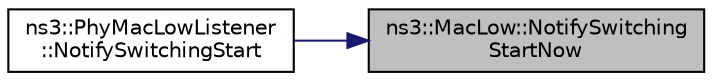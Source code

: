 digraph "ns3::MacLow::NotifySwitchingStartNow"
{
 // LATEX_PDF_SIZE
  edge [fontname="Helvetica",fontsize="10",labelfontname="Helvetica",labelfontsize="10"];
  node [fontname="Helvetica",fontsize="10",shape=record];
  rankdir="RL";
  Node1 [label="ns3::MacLow::NotifySwitching\lStartNow",height=0.2,width=0.4,color="black", fillcolor="grey75", style="filled", fontcolor="black",tooltip=" "];
  Node1 -> Node2 [dir="back",color="midnightblue",fontsize="10",style="solid",fontname="Helvetica"];
  Node2 [label="ns3::PhyMacLowListener\l::NotifySwitchingStart",height=0.2,width=0.4,color="black", fillcolor="white", style="filled",URL="$classns3_1_1_phy_mac_low_listener.html#a869b03f9f62df72e92f204c96b0119d0",tooltip=" "];
}
